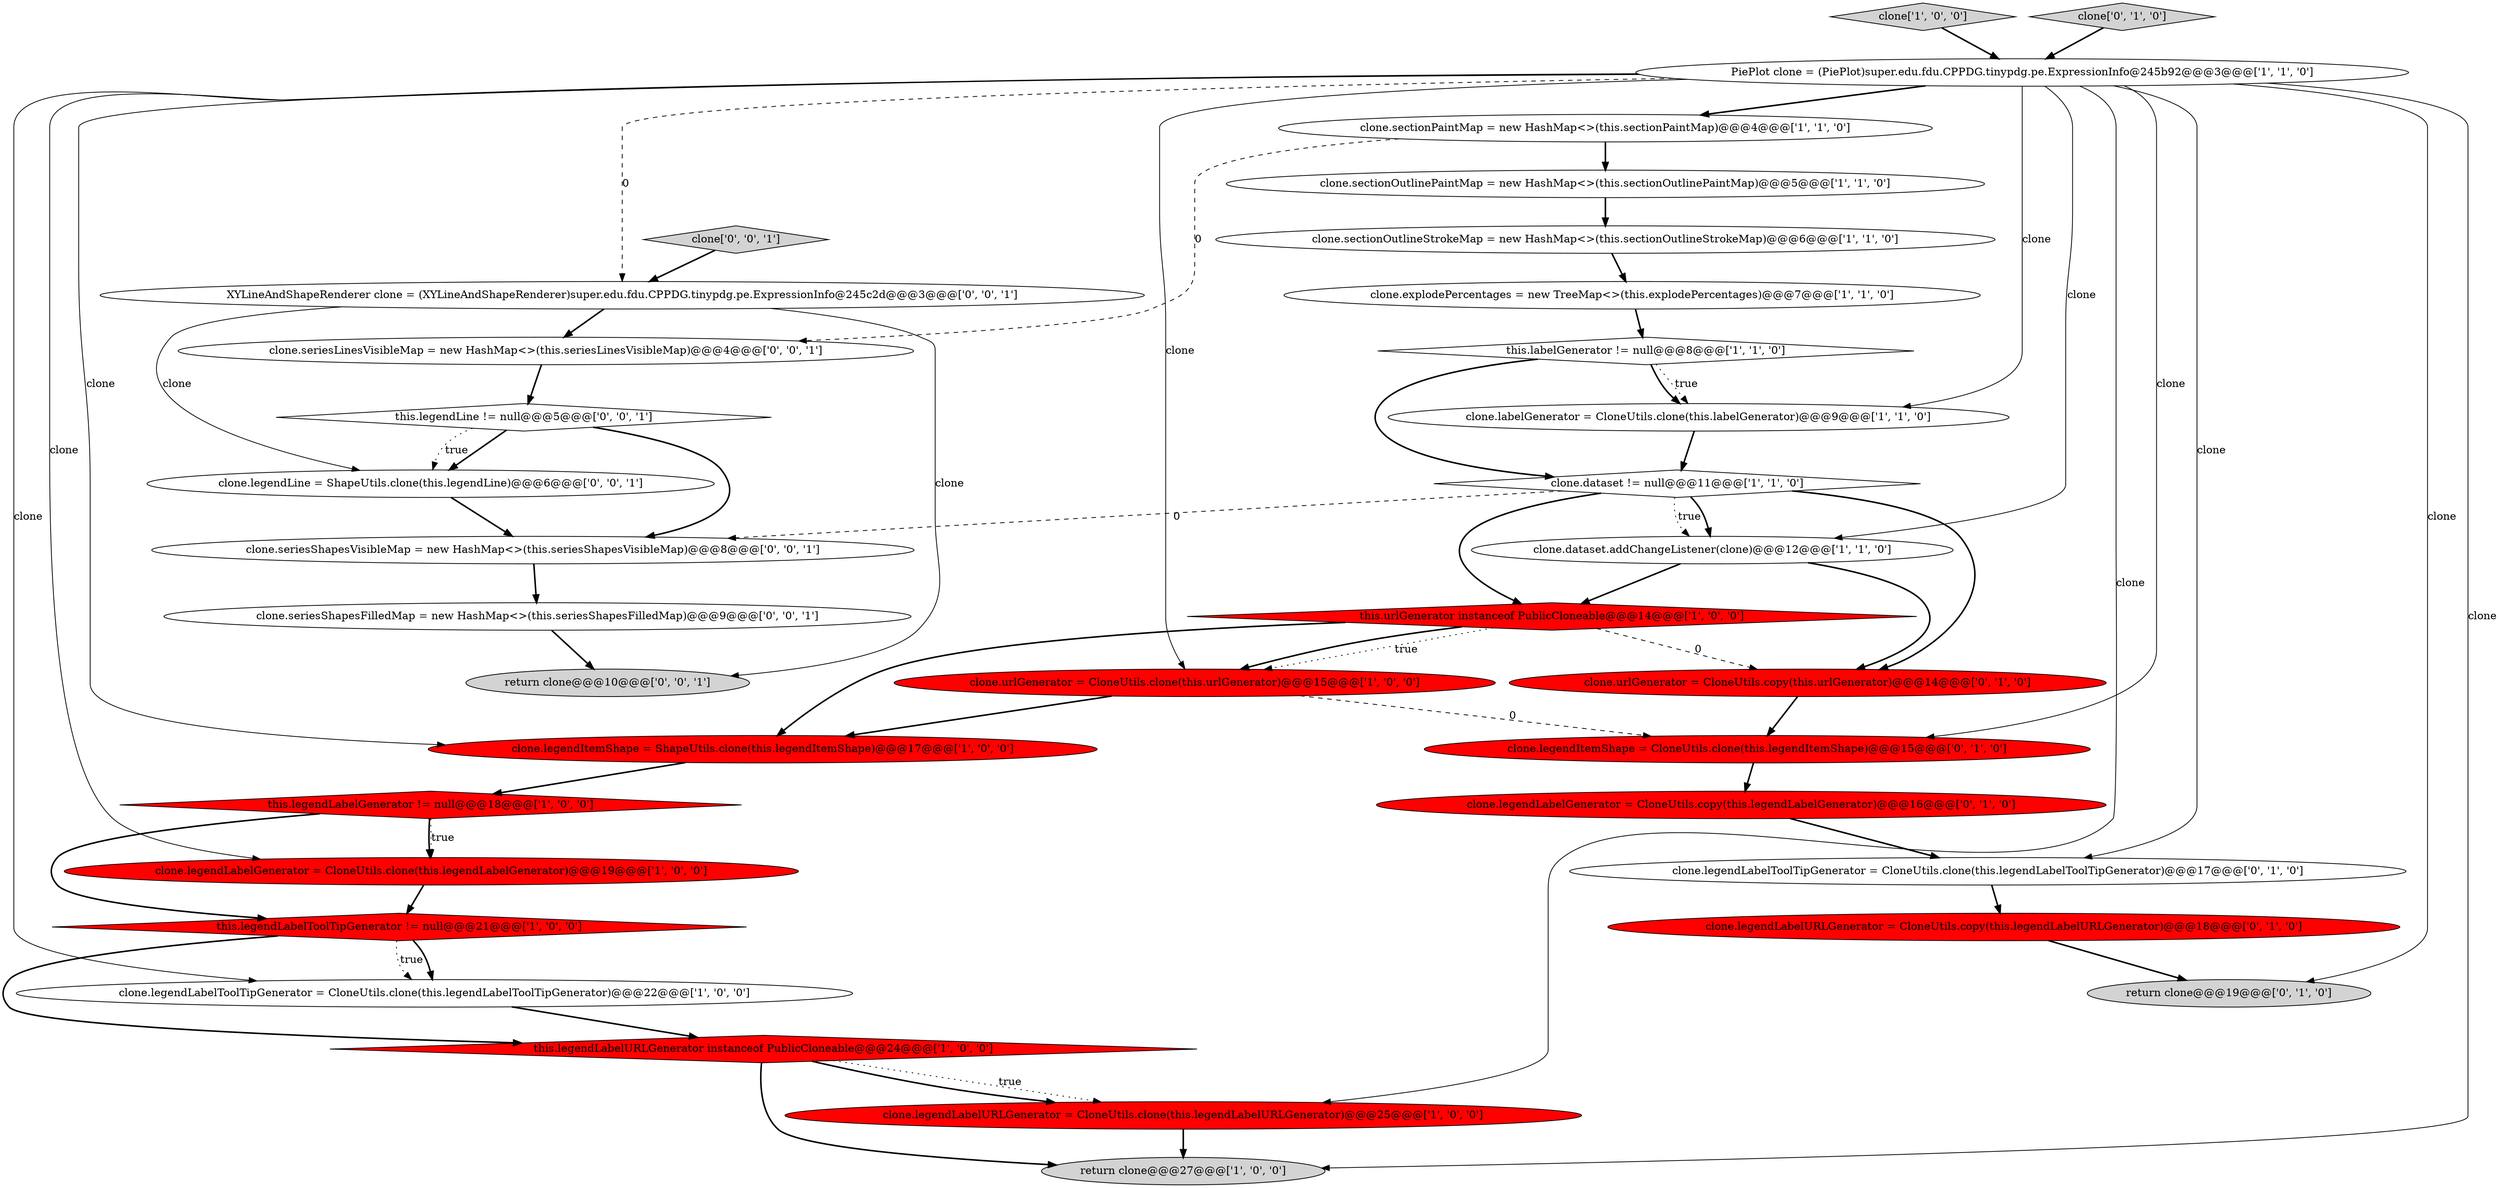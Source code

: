 digraph {
9 [style = filled, label = "clone.dataset.addChangeListener(clone)@@@12@@@['1', '1', '0']", fillcolor = white, shape = ellipse image = "AAA0AAABBB1BBB"];
29 [style = filled, label = "clone['0', '0', '1']", fillcolor = lightgray, shape = diamond image = "AAA0AAABBB3BBB"];
26 [style = filled, label = "clone.legendLabelGenerator = CloneUtils.copy(this.legendLabelGenerator)@@@16@@@['0', '1', '0']", fillcolor = red, shape = ellipse image = "AAA1AAABBB2BBB"];
4 [style = filled, label = "clone.sectionOutlineStrokeMap = new HashMap<>(this.sectionOutlineStrokeMap)@@@6@@@['1', '1', '0']", fillcolor = white, shape = ellipse image = "AAA0AAABBB1BBB"];
13 [style = filled, label = "clone.urlGenerator = CloneUtils.clone(this.urlGenerator)@@@15@@@['1', '0', '0']", fillcolor = red, shape = ellipse image = "AAA1AAABBB1BBB"];
2 [style = filled, label = "clone.explodePercentages = new TreeMap<>(this.explodePercentages)@@@7@@@['1', '1', '0']", fillcolor = white, shape = ellipse image = "AAA0AAABBB1BBB"];
0 [style = filled, label = "clone['1', '0', '0']", fillcolor = lightgray, shape = diamond image = "AAA0AAABBB1BBB"];
7 [style = filled, label = "clone.legendLabelGenerator = CloneUtils.clone(this.legendLabelGenerator)@@@19@@@['1', '0', '0']", fillcolor = red, shape = ellipse image = "AAA1AAABBB1BBB"];
27 [style = filled, label = "clone.legendLine = ShapeUtils.clone(this.legendLine)@@@6@@@['0', '0', '1']", fillcolor = white, shape = ellipse image = "AAA0AAABBB3BBB"];
6 [style = filled, label = "this.urlGenerator instanceof PublicCloneable@@@14@@@['1', '0', '0']", fillcolor = red, shape = diamond image = "AAA1AAABBB1BBB"];
1 [style = filled, label = "this.legendLabelGenerator != null@@@18@@@['1', '0', '0']", fillcolor = red, shape = diamond image = "AAA1AAABBB1BBB"];
3 [style = filled, label = "clone.sectionPaintMap = new HashMap<>(this.sectionPaintMap)@@@4@@@['1', '1', '0']", fillcolor = white, shape = ellipse image = "AAA0AAABBB1BBB"];
33 [style = filled, label = "clone.seriesShapesVisibleMap = new HashMap<>(this.seriesShapesVisibleMap)@@@8@@@['0', '0', '1']", fillcolor = white, shape = ellipse image = "AAA0AAABBB3BBB"];
30 [style = filled, label = "clone.seriesLinesVisibleMap = new HashMap<>(this.seriesLinesVisibleMap)@@@4@@@['0', '0', '1']", fillcolor = white, shape = ellipse image = "AAA0AAABBB3BBB"];
15 [style = filled, label = "clone.legendItemShape = ShapeUtils.clone(this.legendItemShape)@@@17@@@['1', '0', '0']", fillcolor = red, shape = ellipse image = "AAA1AAABBB1BBB"];
11 [style = filled, label = "this.labelGenerator != null@@@8@@@['1', '1', '0']", fillcolor = white, shape = diamond image = "AAA0AAABBB1BBB"];
34 [style = filled, label = "return clone@@@10@@@['0', '0', '1']", fillcolor = lightgray, shape = ellipse image = "AAA0AAABBB3BBB"];
16 [style = filled, label = "this.legendLabelURLGenerator instanceof PublicCloneable@@@24@@@['1', '0', '0']", fillcolor = red, shape = diamond image = "AAA1AAABBB1BBB"];
28 [style = filled, label = "this.legendLine != null@@@5@@@['0', '0', '1']", fillcolor = white, shape = diamond image = "AAA0AAABBB3BBB"];
8 [style = filled, label = "clone.legendLabelToolTipGenerator = CloneUtils.clone(this.legendLabelToolTipGenerator)@@@22@@@['1', '0', '0']", fillcolor = white, shape = ellipse image = "AAA0AAABBB1BBB"];
10 [style = filled, label = "clone.dataset != null@@@11@@@['1', '1', '0']", fillcolor = white, shape = diamond image = "AAA0AAABBB1BBB"];
5 [style = filled, label = "clone.labelGenerator = CloneUtils.clone(this.labelGenerator)@@@9@@@['1', '1', '0']", fillcolor = white, shape = ellipse image = "AAA0AAABBB1BBB"];
12 [style = filled, label = "PiePlot clone = (PiePlot)super.edu.fdu.CPPDG.tinypdg.pe.ExpressionInfo@245b92@@@3@@@['1', '1', '0']", fillcolor = white, shape = ellipse image = "AAA0AAABBB1BBB"];
18 [style = filled, label = "clone.sectionOutlinePaintMap = new HashMap<>(this.sectionOutlinePaintMap)@@@5@@@['1', '1', '0']", fillcolor = white, shape = ellipse image = "AAA0AAABBB1BBB"];
17 [style = filled, label = "return clone@@@27@@@['1', '0', '0']", fillcolor = lightgray, shape = ellipse image = "AAA0AAABBB1BBB"];
20 [style = filled, label = "return clone@@@19@@@['0', '1', '0']", fillcolor = lightgray, shape = ellipse image = "AAA0AAABBB2BBB"];
25 [style = filled, label = "clone.legendItemShape = CloneUtils.clone(this.legendItemShape)@@@15@@@['0', '1', '0']", fillcolor = red, shape = ellipse image = "AAA1AAABBB2BBB"];
19 [style = filled, label = "clone.legendLabelURLGenerator = CloneUtils.clone(this.legendLabelURLGenerator)@@@25@@@['1', '0', '0']", fillcolor = red, shape = ellipse image = "AAA1AAABBB1BBB"];
21 [style = filled, label = "clone['0', '1', '0']", fillcolor = lightgray, shape = diamond image = "AAA0AAABBB2BBB"];
24 [style = filled, label = "clone.urlGenerator = CloneUtils.copy(this.urlGenerator)@@@14@@@['0', '1', '0']", fillcolor = red, shape = ellipse image = "AAA1AAABBB2BBB"];
22 [style = filled, label = "clone.legendLabelToolTipGenerator = CloneUtils.clone(this.legendLabelToolTipGenerator)@@@17@@@['0', '1', '0']", fillcolor = white, shape = ellipse image = "AAA0AAABBB2BBB"];
32 [style = filled, label = "clone.seriesShapesFilledMap = new HashMap<>(this.seriesShapesFilledMap)@@@9@@@['0', '0', '1']", fillcolor = white, shape = ellipse image = "AAA0AAABBB3BBB"];
14 [style = filled, label = "this.legendLabelToolTipGenerator != null@@@21@@@['1', '0', '0']", fillcolor = red, shape = diamond image = "AAA1AAABBB1BBB"];
31 [style = filled, label = "XYLineAndShapeRenderer clone = (XYLineAndShapeRenderer)super.edu.fdu.CPPDG.tinypdg.pe.ExpressionInfo@245c2d@@@3@@@['0', '0', '1']", fillcolor = white, shape = ellipse image = "AAA0AAABBB3BBB"];
23 [style = filled, label = "clone.legendLabelURLGenerator = CloneUtils.copy(this.legendLabelURLGenerator)@@@18@@@['0', '1', '0']", fillcolor = red, shape = ellipse image = "AAA1AAABBB2BBB"];
14->16 [style = bold, label=""];
16->19 [style = dotted, label="true"];
5->10 [style = bold, label=""];
8->16 [style = bold, label=""];
12->13 [style = solid, label="clone"];
23->20 [style = bold, label=""];
3->30 [style = dashed, label="0"];
10->24 [style = bold, label=""];
0->12 [style = bold, label=""];
29->31 [style = bold, label=""];
6->13 [style = dotted, label="true"];
12->15 [style = solid, label="clone"];
12->31 [style = dashed, label="0"];
10->33 [style = dashed, label="0"];
31->34 [style = solid, label="clone"];
11->5 [style = dotted, label="true"];
4->2 [style = bold, label=""];
16->17 [style = bold, label=""];
19->17 [style = bold, label=""];
32->34 [style = bold, label=""];
13->25 [style = dashed, label="0"];
16->19 [style = bold, label=""];
10->9 [style = dotted, label="true"];
1->7 [style = bold, label=""];
10->6 [style = bold, label=""];
22->23 [style = bold, label=""];
12->19 [style = solid, label="clone"];
12->20 [style = solid, label="clone"];
6->15 [style = bold, label=""];
26->22 [style = bold, label=""];
9->6 [style = bold, label=""];
7->14 [style = bold, label=""];
3->18 [style = bold, label=""];
21->12 [style = bold, label=""];
1->7 [style = dotted, label="true"];
12->8 [style = solid, label="clone"];
11->5 [style = bold, label=""];
30->28 [style = bold, label=""];
18->4 [style = bold, label=""];
28->33 [style = bold, label=""];
31->27 [style = solid, label="clone"];
11->10 [style = bold, label=""];
6->24 [style = dashed, label="0"];
24->25 [style = bold, label=""];
6->13 [style = bold, label=""];
12->7 [style = solid, label="clone"];
25->26 [style = bold, label=""];
31->30 [style = bold, label=""];
14->8 [style = dotted, label="true"];
33->32 [style = bold, label=""];
12->9 [style = solid, label="clone"];
1->14 [style = bold, label=""];
10->9 [style = bold, label=""];
12->3 [style = bold, label=""];
13->15 [style = bold, label=""];
14->8 [style = bold, label=""];
28->27 [style = bold, label=""];
27->33 [style = bold, label=""];
12->17 [style = solid, label="clone"];
12->25 [style = solid, label="clone"];
12->5 [style = solid, label="clone"];
12->22 [style = solid, label="clone"];
28->27 [style = dotted, label="true"];
2->11 [style = bold, label=""];
9->24 [style = bold, label=""];
15->1 [style = bold, label=""];
}
